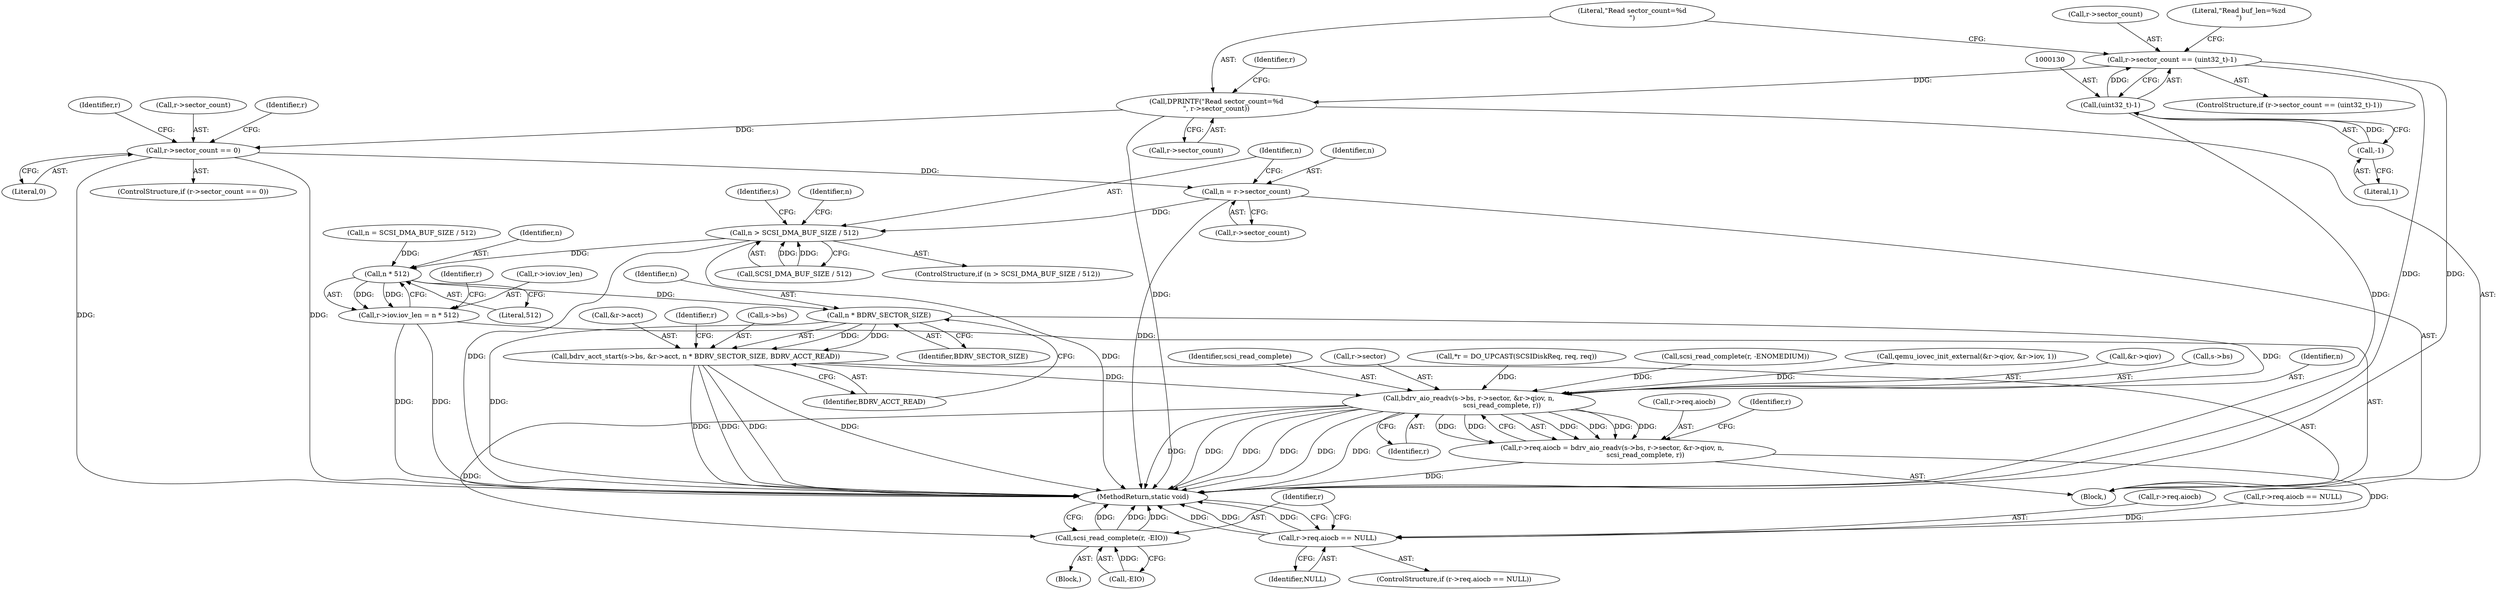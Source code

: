 digraph "1_qemu_103b40f51e4012b3b0ad20f615562a1806d7f49a_0@del" {
"1000202" [label="(Call,n = r->sector_count)"];
"1000163" [label="(Call,r->sector_count == 0)"];
"1000157" [label="(Call,DPRINTF(\"Read sector_count=%d\n\", r->sector_count))"];
"1000125" [label="(Call,r->sector_count == (uint32_t)-1)"];
"1000129" [label="(Call,(uint32_t)-1)"];
"1000131" [label="(Call,-1)"];
"1000208" [label="(Call,n > SCSI_DMA_BUF_SIZE / 512)"];
"1000233" [label="(Call,n * 512)"];
"1000227" [label="(Call,r->iov.iov_len = n * 512)"];
"1000254" [label="(Call,n * BDRV_SECTOR_SIZE)"];
"1000246" [label="(Call,bdrv_acct_start(s->bs, &r->acct, n * BDRV_SECTOR_SIZE, BDRV_ACCT_READ))"];
"1000264" [label="(Call,bdrv_aio_readv(s->bs, r->sector, &r->qiov, n,\n                               scsi_read_complete, r))"];
"1000258" [label="(Call,r->req.aiocb = bdrv_aio_readv(s->bs, r->sector, &r->qiov, n,\n                               scsi_read_complete, r))"];
"1000279" [label="(Call,r->req.aiocb == NULL)"];
"1000287" [label="(Call,scsi_read_complete(r, -EIO))"];
"1000208" [label="(Call,n > SCSI_DMA_BUF_SIZE / 512)"];
"1000259" [label="(Call,r->req.aiocb)"];
"1000204" [label="(Call,r->sector_count)"];
"1000131" [label="(Call,-1)"];
"1000275" [label="(Identifier,n)"];
"1000213" [label="(Call,n = SCSI_DMA_BUF_SIZE / 512)"];
"1000235" [label="(Literal,512)"];
"1000163" [label="(Call,r->sector_count == 0)"];
"1000234" [label="(Identifier,n)"];
"1000277" [label="(Identifier,r)"];
"1000276" [label="(Identifier,scsi_read_complete)"];
"1000250" [label="(Call,&r->acct)"];
"1000291" [label="(MethodReturn,static void)"];
"1000202" [label="(Call,n = r->sector_count)"];
"1000268" [label="(Call,r->sector)"];
"1000162" [label="(ControlStructure,if (r->sector_count == 0))"];
"1000129" [label="(Call,(uint32_t)-1)"];
"1000132" [label="(Literal,1)"];
"1000172" [label="(Identifier,r)"];
"1000227" [label="(Call,r->iov.iov_len = n * 512)"];
"1000106" [label="(Call,*r = DO_UPCAST(SCSIDiskReq, req, req))"];
"1000223" [label="(Call,scsi_read_complete(r, -ENOMEDIUM))"];
"1000214" [label="(Identifier,n)"];
"1000280" [label="(Call,r->req.aiocb)"];
"1000288" [label="(Identifier,r)"];
"1000124" [label="(ControlStructure,if (r->sector_count == (uint32_t)-1))"];
"1000125" [label="(Call,r->sector_count == (uint32_t)-1)"];
"1000164" [label="(Call,r->sector_count)"];
"1000209" [label="(Identifier,n)"];
"1000258" [label="(Call,r->req.aiocb = bdrv_aio_readv(s->bs, r->sector, &r->qiov, n,\n                               scsi_read_complete, r))"];
"1000167" [label="(Literal,0)"];
"1000261" [label="(Identifier,r)"];
"1000239" [label="(Identifier,r)"];
"1000254" [label="(Call,n * BDRV_SECTOR_SIZE)"];
"1000264" [label="(Call,bdrv_aio_readv(s->bs, r->sector, &r->qiov, n,\n                               scsi_read_complete, r))"];
"1000246" [label="(Call,bdrv_acct_start(s->bs, &r->acct, n * BDRV_SECTOR_SIZE, BDRV_ACCT_READ))"];
"1000203" [label="(Identifier,n)"];
"1000285" [label="(Identifier,NULL)"];
"1000236" [label="(Call,qemu_iovec_init_external(&r->qiov, &r->iov, 1))"];
"1000180" [label="(Identifier,r)"];
"1000286" [label="(Block,)"];
"1000271" [label="(Call,&r->qiov)"];
"1000104" [label="(Block,)"];
"1000256" [label="(Identifier,BDRV_SECTOR_SIZE)"];
"1000247" [label="(Call,s->bs)"];
"1000287" [label="(Call,scsi_read_complete(r, -EIO))"];
"1000135" [label="(Literal,\"Read buf_len=%zd\n\")"];
"1000255" [label="(Identifier,n)"];
"1000265" [label="(Call,s->bs)"];
"1000282" [label="(Identifier,r)"];
"1000210" [label="(Call,SCSI_DMA_BUF_SIZE / 512)"];
"1000126" [label="(Call,r->sector_count)"];
"1000228" [label="(Call,r->iov.iov_len)"];
"1000279" [label="(Call,r->req.aiocb == NULL)"];
"1000177" [label="(Call,r->req.aiocb == NULL)"];
"1000159" [label="(Call,r->sector_count)"];
"1000257" [label="(Identifier,BDRV_ACCT_READ)"];
"1000157" [label="(Call,DPRINTF(\"Read sector_count=%d\n\", r->sector_count))"];
"1000158" [label="(Literal,\"Read sector_count=%d\n\")"];
"1000165" [label="(Identifier,r)"];
"1000289" [label="(Call,-EIO)"];
"1000278" [label="(ControlStructure,if (r->req.aiocb == NULL))"];
"1000233" [label="(Call,n * 512)"];
"1000220" [label="(Identifier,s)"];
"1000207" [label="(ControlStructure,if (n > SCSI_DMA_BUF_SIZE / 512))"];
"1000202" -> "1000104"  [label="AST: "];
"1000202" -> "1000204"  [label="CFG: "];
"1000203" -> "1000202"  [label="AST: "];
"1000204" -> "1000202"  [label="AST: "];
"1000209" -> "1000202"  [label="CFG: "];
"1000202" -> "1000291"  [label="DDG: "];
"1000163" -> "1000202"  [label="DDG: "];
"1000202" -> "1000208"  [label="DDG: "];
"1000163" -> "1000162"  [label="AST: "];
"1000163" -> "1000167"  [label="CFG: "];
"1000164" -> "1000163"  [label="AST: "];
"1000167" -> "1000163"  [label="AST: "];
"1000172" -> "1000163"  [label="CFG: "];
"1000180" -> "1000163"  [label="CFG: "];
"1000163" -> "1000291"  [label="DDG: "];
"1000163" -> "1000291"  [label="DDG: "];
"1000157" -> "1000163"  [label="DDG: "];
"1000157" -> "1000104"  [label="AST: "];
"1000157" -> "1000159"  [label="CFG: "];
"1000158" -> "1000157"  [label="AST: "];
"1000159" -> "1000157"  [label="AST: "];
"1000165" -> "1000157"  [label="CFG: "];
"1000157" -> "1000291"  [label="DDG: "];
"1000125" -> "1000157"  [label="DDG: "];
"1000125" -> "1000124"  [label="AST: "];
"1000125" -> "1000129"  [label="CFG: "];
"1000126" -> "1000125"  [label="AST: "];
"1000129" -> "1000125"  [label="AST: "];
"1000135" -> "1000125"  [label="CFG: "];
"1000158" -> "1000125"  [label="CFG: "];
"1000125" -> "1000291"  [label="DDG: "];
"1000125" -> "1000291"  [label="DDG: "];
"1000129" -> "1000125"  [label="DDG: "];
"1000129" -> "1000131"  [label="CFG: "];
"1000130" -> "1000129"  [label="AST: "];
"1000131" -> "1000129"  [label="AST: "];
"1000129" -> "1000291"  [label="DDG: "];
"1000131" -> "1000129"  [label="DDG: "];
"1000131" -> "1000132"  [label="CFG: "];
"1000132" -> "1000131"  [label="AST: "];
"1000208" -> "1000207"  [label="AST: "];
"1000208" -> "1000210"  [label="CFG: "];
"1000209" -> "1000208"  [label="AST: "];
"1000210" -> "1000208"  [label="AST: "];
"1000214" -> "1000208"  [label="CFG: "];
"1000220" -> "1000208"  [label="CFG: "];
"1000208" -> "1000291"  [label="DDG: "];
"1000208" -> "1000291"  [label="DDG: "];
"1000210" -> "1000208"  [label="DDG: "];
"1000210" -> "1000208"  [label="DDG: "];
"1000208" -> "1000233"  [label="DDG: "];
"1000233" -> "1000227"  [label="AST: "];
"1000233" -> "1000235"  [label="CFG: "];
"1000234" -> "1000233"  [label="AST: "];
"1000235" -> "1000233"  [label="AST: "];
"1000227" -> "1000233"  [label="CFG: "];
"1000233" -> "1000227"  [label="DDG: "];
"1000233" -> "1000227"  [label="DDG: "];
"1000213" -> "1000233"  [label="DDG: "];
"1000233" -> "1000254"  [label="DDG: "];
"1000227" -> "1000104"  [label="AST: "];
"1000228" -> "1000227"  [label="AST: "];
"1000239" -> "1000227"  [label="CFG: "];
"1000227" -> "1000291"  [label="DDG: "];
"1000227" -> "1000291"  [label="DDG: "];
"1000254" -> "1000246"  [label="AST: "];
"1000254" -> "1000256"  [label="CFG: "];
"1000255" -> "1000254"  [label="AST: "];
"1000256" -> "1000254"  [label="AST: "];
"1000257" -> "1000254"  [label="CFG: "];
"1000254" -> "1000291"  [label="DDG: "];
"1000254" -> "1000246"  [label="DDG: "];
"1000254" -> "1000246"  [label="DDG: "];
"1000254" -> "1000264"  [label="DDG: "];
"1000246" -> "1000104"  [label="AST: "];
"1000246" -> "1000257"  [label="CFG: "];
"1000247" -> "1000246"  [label="AST: "];
"1000250" -> "1000246"  [label="AST: "];
"1000257" -> "1000246"  [label="AST: "];
"1000261" -> "1000246"  [label="CFG: "];
"1000246" -> "1000291"  [label="DDG: "];
"1000246" -> "1000291"  [label="DDG: "];
"1000246" -> "1000291"  [label="DDG: "];
"1000246" -> "1000291"  [label="DDG: "];
"1000246" -> "1000264"  [label="DDG: "];
"1000264" -> "1000258"  [label="AST: "];
"1000264" -> "1000277"  [label="CFG: "];
"1000265" -> "1000264"  [label="AST: "];
"1000268" -> "1000264"  [label="AST: "];
"1000271" -> "1000264"  [label="AST: "];
"1000275" -> "1000264"  [label="AST: "];
"1000276" -> "1000264"  [label="AST: "];
"1000277" -> "1000264"  [label="AST: "];
"1000258" -> "1000264"  [label="CFG: "];
"1000264" -> "1000291"  [label="DDG: "];
"1000264" -> "1000291"  [label="DDG: "];
"1000264" -> "1000291"  [label="DDG: "];
"1000264" -> "1000291"  [label="DDG: "];
"1000264" -> "1000291"  [label="DDG: "];
"1000264" -> "1000291"  [label="DDG: "];
"1000264" -> "1000258"  [label="DDG: "];
"1000264" -> "1000258"  [label="DDG: "];
"1000264" -> "1000258"  [label="DDG: "];
"1000264" -> "1000258"  [label="DDG: "];
"1000264" -> "1000258"  [label="DDG: "];
"1000264" -> "1000258"  [label="DDG: "];
"1000236" -> "1000264"  [label="DDG: "];
"1000106" -> "1000264"  [label="DDG: "];
"1000223" -> "1000264"  [label="DDG: "];
"1000264" -> "1000287"  [label="DDG: "];
"1000258" -> "1000104"  [label="AST: "];
"1000259" -> "1000258"  [label="AST: "];
"1000282" -> "1000258"  [label="CFG: "];
"1000258" -> "1000291"  [label="DDG: "];
"1000258" -> "1000279"  [label="DDG: "];
"1000279" -> "1000278"  [label="AST: "];
"1000279" -> "1000285"  [label="CFG: "];
"1000280" -> "1000279"  [label="AST: "];
"1000285" -> "1000279"  [label="AST: "];
"1000288" -> "1000279"  [label="CFG: "];
"1000291" -> "1000279"  [label="CFG: "];
"1000279" -> "1000291"  [label="DDG: "];
"1000279" -> "1000291"  [label="DDG: "];
"1000279" -> "1000291"  [label="DDG: "];
"1000177" -> "1000279"  [label="DDG: "];
"1000287" -> "1000286"  [label="AST: "];
"1000287" -> "1000289"  [label="CFG: "];
"1000288" -> "1000287"  [label="AST: "];
"1000289" -> "1000287"  [label="AST: "];
"1000291" -> "1000287"  [label="CFG: "];
"1000287" -> "1000291"  [label="DDG: "];
"1000287" -> "1000291"  [label="DDG: "];
"1000287" -> "1000291"  [label="DDG: "];
"1000289" -> "1000287"  [label="DDG: "];
}
